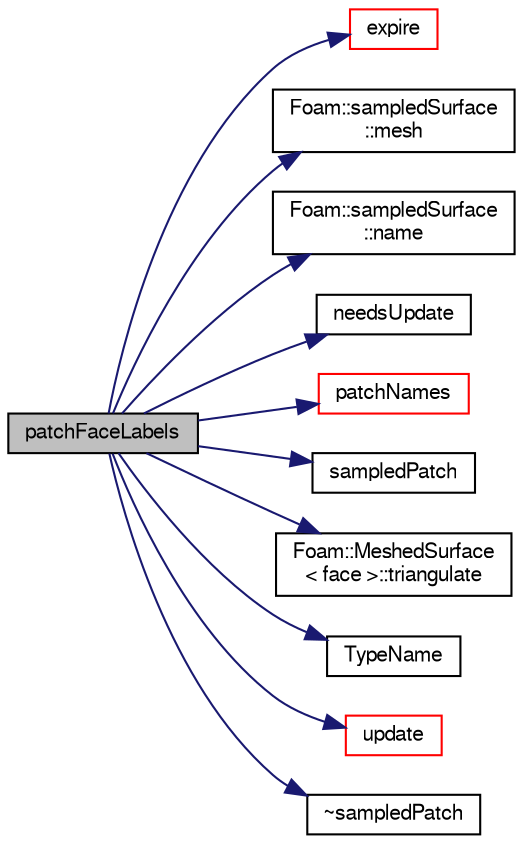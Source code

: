 digraph "patchFaceLabels"
{
  bgcolor="transparent";
  edge [fontname="FreeSans",fontsize="10",labelfontname="FreeSans",labelfontsize="10"];
  node [fontname="FreeSans",fontsize="10",shape=record];
  rankdir="LR";
  Node162 [label="patchFaceLabels",height=0.2,width=0.4,color="black", fillcolor="grey75", style="filled", fontcolor="black"];
  Node162 -> Node163 [color="midnightblue",fontsize="10",style="solid",fontname="FreeSans"];
  Node163 [label="expire",height=0.2,width=0.4,color="red",URL="$a29366.html#a99e9f0908a967713d117081d26ed51d0",tooltip="Mark the surface as needing an update. "];
  Node162 -> Node470 [color="midnightblue",fontsize="10",style="solid",fontname="FreeSans"];
  Node470 [label="Foam::sampledSurface\l::mesh",height=0.2,width=0.4,color="black",URL="$a29378.html#ae78c91f8ff731c07ccc4351d9fe861ba",tooltip="Access to the underlying mesh. "];
  Node162 -> Node471 [color="midnightblue",fontsize="10",style="solid",fontname="FreeSans"];
  Node471 [label="Foam::sampledSurface\l::name",height=0.2,width=0.4,color="black",URL="$a29378.html#acc80e00a8ac919288fb55bd14cc88bf6",tooltip="Name of surface. "];
  Node162 -> Node472 [color="midnightblue",fontsize="10",style="solid",fontname="FreeSans"];
  Node472 [label="needsUpdate",height=0.2,width=0.4,color="black",URL="$a29366.html#aa0ea374c75eabd2f592dc4e6c3304c6b",tooltip="Does the surface need an update? "];
  Node162 -> Node473 [color="midnightblue",fontsize="10",style="solid",fontname="FreeSans"];
  Node473 [label="patchNames",height=0.2,width=0.4,color="red",URL="$a29366.html#a014e50b71dfa57baddec315c05d93182"];
  Node162 -> Node492 [color="midnightblue",fontsize="10",style="solid",fontname="FreeSans"];
  Node492 [label="sampledPatch",height=0.2,width=0.4,color="black",URL="$a29366.html#a03175a5bc6259b6f57ce41bfdb53303b",tooltip="Construct from components. "];
  Node162 -> Node493 [color="midnightblue",fontsize="10",style="solid",fontname="FreeSans"];
  Node493 [label="Foam::MeshedSurface\l\< face \>::triangulate",height=0.2,width=0.4,color="black",URL="$a29566.html#a8dd186193bad6580e1486e178a898e2a",tooltip="Triangulate in-place, returning the number of triangles added. "];
  Node162 -> Node494 [color="midnightblue",fontsize="10",style="solid",fontname="FreeSans"];
  Node494 [label="TypeName",height=0.2,width=0.4,color="black",URL="$a29366.html#ada776c54e95d7a524a82d73ecc37a3ed",tooltip="Runtime type information. "];
  Node162 -> Node495 [color="midnightblue",fontsize="10",style="solid",fontname="FreeSans"];
  Node495 [label="update",height=0.2,width=0.4,color="red",URL="$a29366.html#aa2aac016e2bf7b5bd2b271786c2791aa",tooltip="Update the surface as required. "];
  Node162 -> Node509 [color="midnightblue",fontsize="10",style="solid",fontname="FreeSans"];
  Node509 [label="~sampledPatch",height=0.2,width=0.4,color="black",URL="$a29366.html#a05b3a0a0c3e721fb0c3ef277c158f389",tooltip="Destructor. "];
}
